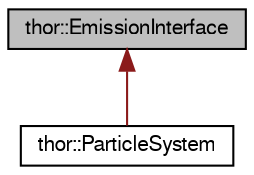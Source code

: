digraph "thor::EmissionInterface"
{
  bgcolor="transparent";
  edge [fontname="FreeSans",fontsize="10",labelfontname="FreeSans",labelfontsize="10"];
  node [fontname="FreeSans",fontsize="10",shape=record];
  Node1 [label="thor::EmissionInterface",height=0.2,width=0.4,color="black", fillcolor="grey75", style="filled", fontcolor="black"];
  Node1 -> Node2 [dir="back",color="firebrick4",fontsize="10",style="solid",fontname="FreeSans"];
  Node2 [label="thor::ParticleSystem",height=0.2,width=0.4,color="black",URL="$classthor_1_1_particle_system.html",tooltip="Class for particle systems. "];
}
